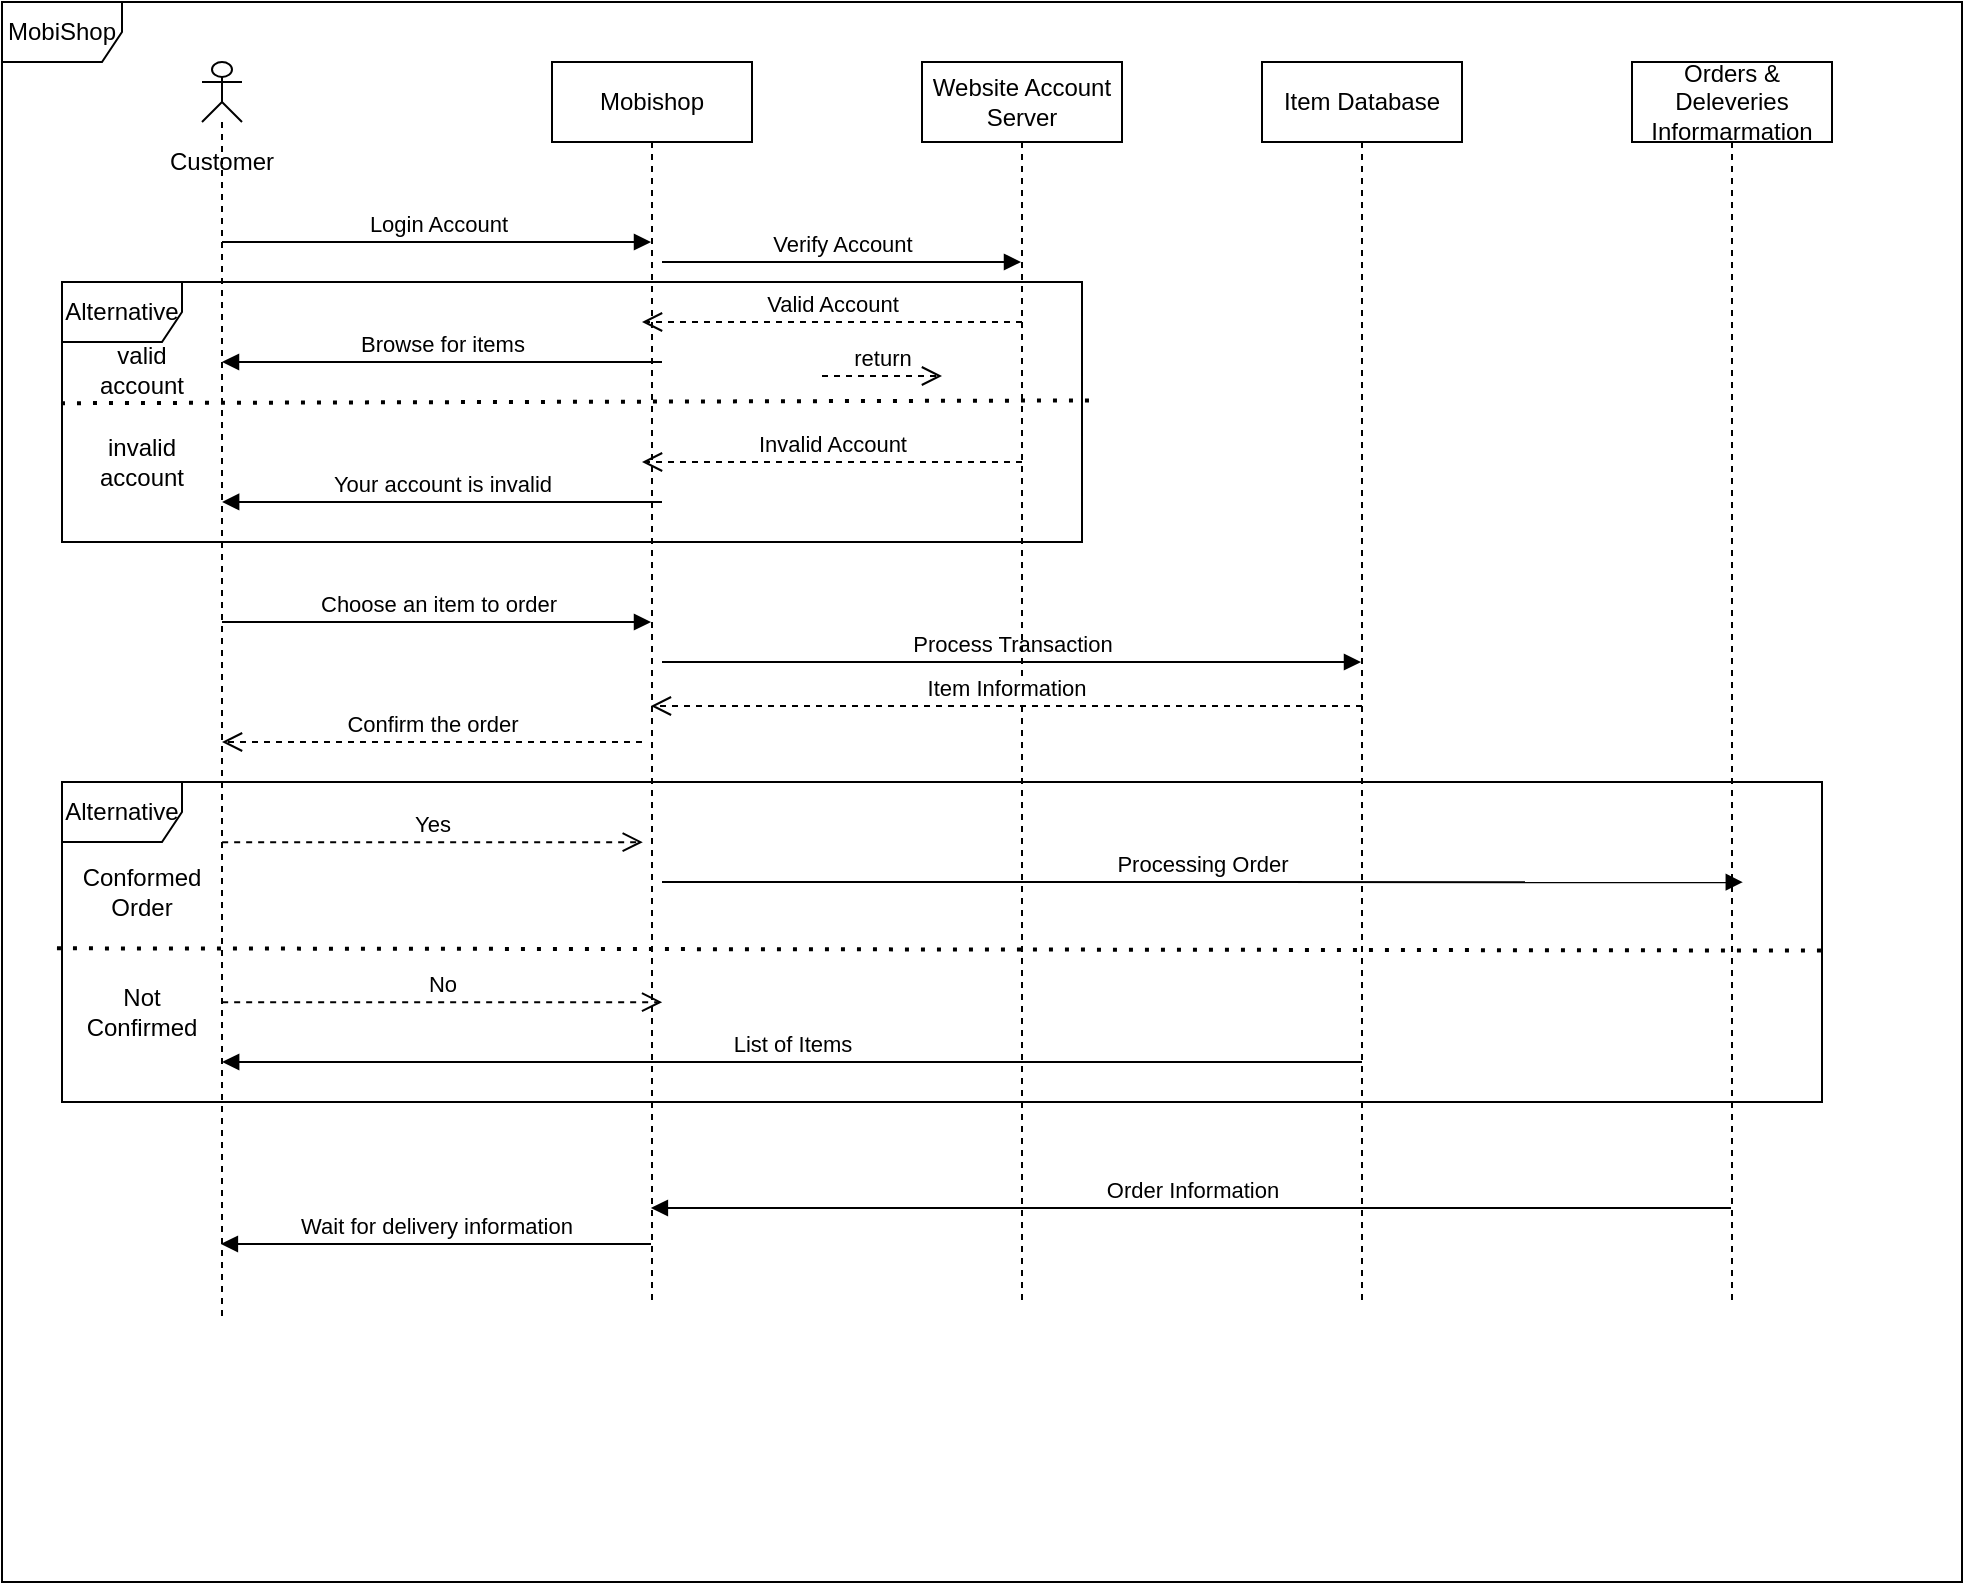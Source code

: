 <mxfile>
    <diagram id="YW0b8mTtPq7nRKunE-hK" name="Page-1">
        <mxGraphModel dx="1158" dy="645" grid="1" gridSize="10" guides="1" tooltips="1" connect="1" arrows="1" fold="1" page="1" pageScale="1" pageWidth="850" pageHeight="1100" math="0" shadow="0">
            <root>
                <mxCell id="0"/>
                <mxCell id="1" parent="0"/>
                <mxCell id="2" value="MobiShop" style="shape=umlFrame;whiteSpace=wrap;html=1;" parent="1" vertex="1">
                    <mxGeometry x="100" y="70" width="980" height="790" as="geometry"/>
                </mxCell>
                <mxCell id="3" value="Customer" style="shape=umlLifeline;participant=umlActor;perimeter=lifelinePerimeter;whiteSpace=wrap;html=1;container=1;collapsible=0;recursiveResize=0;verticalAlign=top;spacingTop=36;outlineConnect=0;size=30;" parent="1" vertex="1">
                    <mxGeometry x="200" y="100" width="20" height="630" as="geometry"/>
                </mxCell>
                <mxCell id="11" value="Login Account" style="html=1;verticalAlign=bottom;endArrow=block;" edge="1" parent="3" target="4">
                    <mxGeometry width="80" relative="1" as="geometry">
                        <mxPoint x="10" y="90" as="sourcePoint"/>
                        <mxPoint x="90" y="90" as="targetPoint"/>
                    </mxGeometry>
                </mxCell>
                <mxCell id="26" value="Choose an item to order" style="html=1;verticalAlign=bottom;endArrow=block;" edge="1" parent="3" target="4">
                    <mxGeometry width="80" relative="1" as="geometry">
                        <mxPoint x="10" y="280" as="sourcePoint"/>
                        <mxPoint x="90" y="280" as="targetPoint"/>
                    </mxGeometry>
                </mxCell>
                <mxCell id="4" value="Mobishop" style="shape=umlLifeline;perimeter=lifelinePerimeter;whiteSpace=wrap;html=1;container=1;collapsible=0;recursiveResize=0;outlineConnect=0;" parent="1" vertex="1">
                    <mxGeometry x="375" y="100" width="100" height="620" as="geometry"/>
                </mxCell>
                <mxCell id="12" value="Verify Account" style="html=1;verticalAlign=bottom;endArrow=block;" edge="1" parent="4" target="6">
                    <mxGeometry width="80" relative="1" as="geometry">
                        <mxPoint x="55" y="100" as="sourcePoint"/>
                        <mxPoint x="135" y="100" as="targetPoint"/>
                    </mxGeometry>
                </mxCell>
                <mxCell id="27" value="Process Transaction" style="html=1;verticalAlign=bottom;endArrow=block;" edge="1" parent="4" target="9">
                    <mxGeometry width="80" relative="1" as="geometry">
                        <mxPoint x="55" y="300" as="sourcePoint"/>
                        <mxPoint x="135" y="300" as="targetPoint"/>
                    </mxGeometry>
                </mxCell>
                <mxCell id="6" value="Website Account Server" style="shape=umlLifeline;perimeter=lifelinePerimeter;whiteSpace=wrap;html=1;container=1;collapsible=0;recursiveResize=0;outlineConnect=0;" parent="1" vertex="1">
                    <mxGeometry x="560" y="100" width="100" height="620" as="geometry"/>
                </mxCell>
                <mxCell id="9" value="Item Database" style="shape=umlLifeline;perimeter=lifelinePerimeter;whiteSpace=wrap;html=1;container=1;collapsible=0;recursiveResize=0;outlineConnect=0;" vertex="1" parent="1">
                    <mxGeometry x="730" y="100" width="100" height="620" as="geometry"/>
                </mxCell>
                <mxCell id="10" value="&lt;span&gt;Orders &amp;amp; Deleveries&lt;/span&gt;&lt;br&gt;&lt;span&gt;Informarmation&lt;/span&gt;" style="shape=umlLifeline;perimeter=lifelinePerimeter;whiteSpace=wrap;html=1;container=1;collapsible=0;recursiveResize=0;outlineConnect=0;" vertex="1" parent="1">
                    <mxGeometry x="915" y="100" width="100" height="620" as="geometry"/>
                </mxCell>
                <mxCell id="13" value="Alternative" style="shape=umlFrame;whiteSpace=wrap;html=1;" vertex="1" parent="1">
                    <mxGeometry x="130" y="210" width="510" height="130" as="geometry"/>
                </mxCell>
                <mxCell id="14" value="Valid Account" style="html=1;verticalAlign=bottom;endArrow=open;dashed=1;endSize=8;" edge="1" parent="1">
                    <mxGeometry relative="1" as="geometry">
                        <mxPoint x="610" y="230" as="sourcePoint"/>
                        <mxPoint x="420" y="230" as="targetPoint"/>
                    </mxGeometry>
                </mxCell>
                <mxCell id="15" value="Browse for items" style="html=1;verticalAlign=bottom;endArrow=block;" edge="1" parent="1">
                    <mxGeometry width="80" relative="1" as="geometry">
                        <mxPoint x="430" y="250" as="sourcePoint"/>
                        <mxPoint x="210" y="250" as="targetPoint"/>
                    </mxGeometry>
                </mxCell>
                <mxCell id="16" value="" style="endArrow=none;dashed=1;html=1;dashPattern=1 3;strokeWidth=2;entryX=1.012;entryY=0.266;entryDx=0;entryDy=0;entryPerimeter=0;exitX=-0.001;exitY=0.273;exitDx=0;exitDy=0;exitPerimeter=0;" edge="1" parent="1">
                    <mxGeometry width="50" height="50" relative="1" as="geometry">
                        <mxPoint x="129.49" y="270.6" as="sourcePoint"/>
                        <mxPoint x="646.12" y="269.2" as="targetPoint"/>
                    </mxGeometry>
                </mxCell>
                <mxCell id="18" value="valid account" style="text;html=1;strokeColor=none;fillColor=none;align=center;verticalAlign=middle;whiteSpace=wrap;rounded=0;" vertex="1" parent="1">
                    <mxGeometry x="140" y="239" width="60" height="30" as="geometry"/>
                </mxCell>
                <mxCell id="19" value="invalid account" style="text;html=1;strokeColor=none;fillColor=none;align=center;verticalAlign=middle;whiteSpace=wrap;rounded=0;" vertex="1" parent="1">
                    <mxGeometry x="140" y="285" width="60" height="30" as="geometry"/>
                </mxCell>
                <mxCell id="20" value="Invalid Account" style="html=1;verticalAlign=bottom;endArrow=open;dashed=1;endSize=8;" edge="1" parent="1">
                    <mxGeometry relative="1" as="geometry">
                        <mxPoint x="610" y="300" as="sourcePoint"/>
                        <mxPoint x="420" y="300" as="targetPoint"/>
                    </mxGeometry>
                </mxCell>
                <mxCell id="24" value="return" style="html=1;verticalAlign=bottom;endArrow=open;dashed=1;endSize=8;exitX=1;exitY=0.95;" edge="1" parent="1">
                    <mxGeometry relative="1" as="geometry">
                        <mxPoint x="570" y="257" as="targetPoint"/>
                        <mxPoint x="510" y="257" as="sourcePoint"/>
                    </mxGeometry>
                </mxCell>
                <mxCell id="25" value="Your account is invalid" style="html=1;verticalAlign=bottom;endArrow=block;entryX=0.157;entryY=0.846;entryDx=0;entryDy=0;entryPerimeter=0;" edge="1" parent="1" target="13">
                    <mxGeometry width="80" relative="1" as="geometry">
                        <mxPoint x="430" y="320" as="sourcePoint"/>
                        <mxPoint x="510" y="320" as="targetPoint"/>
                    </mxGeometry>
                </mxCell>
                <mxCell id="28" value="Item Information" style="html=1;verticalAlign=bottom;endArrow=open;dashed=1;endSize=8;" edge="1" parent="1">
                    <mxGeometry relative="1" as="geometry">
                        <mxPoint x="780" y="422" as="sourcePoint"/>
                        <mxPoint x="424.447" y="422" as="targetPoint"/>
                    </mxGeometry>
                </mxCell>
                <mxCell id="29" value="Confirm the order" style="html=1;verticalAlign=bottom;endArrow=open;dashed=1;endSize=8;" edge="1" parent="1" target="3">
                    <mxGeometry relative="1" as="geometry">
                        <mxPoint x="420" y="440" as="sourcePoint"/>
                        <mxPoint x="340" y="440" as="targetPoint"/>
                    </mxGeometry>
                </mxCell>
                <mxCell id="30" value="Alternative" style="shape=umlFrame;whiteSpace=wrap;html=1;" vertex="1" parent="1">
                    <mxGeometry x="130" y="460" width="880" height="160" as="geometry"/>
                </mxCell>
                <mxCell id="32" value="Conformed Order" style="text;html=1;strokeColor=none;fillColor=none;align=center;verticalAlign=middle;whiteSpace=wrap;rounded=0;" vertex="1" parent="1">
                    <mxGeometry x="140" y="500" width="60" height="30" as="geometry"/>
                </mxCell>
                <mxCell id="33" value="" style="endArrow=none;dashed=1;html=1;dashPattern=1 3;strokeWidth=2;entryX=1;entryY=0.633;entryDx=0;entryDy=0;entryPerimeter=0;exitX=-0.004;exitY=0.626;exitDx=0;exitDy=0;exitPerimeter=0;" edge="1" parent="1">
                    <mxGeometry width="50" height="50" relative="1" as="geometry">
                        <mxPoint x="127.48" y="543.16" as="sourcePoint"/>
                        <mxPoint x="1011" y="544.28" as="targetPoint"/>
                    </mxGeometry>
                </mxCell>
                <mxCell id="34" value="Yes" style="html=1;verticalAlign=bottom;endArrow=open;dashed=1;endSize=8;exitX=0.091;exitY=0.188;exitDx=0;exitDy=0;exitPerimeter=0;entryX=0.33;entryY=0.188;entryDx=0;entryDy=0;entryPerimeter=0;" edge="1" parent="1" source="30" target="30">
                    <mxGeometry relative="1" as="geometry">
                        <mxPoint x="350" y="490" as="sourcePoint"/>
                        <mxPoint x="270" y="490" as="targetPoint"/>
                    </mxGeometry>
                </mxCell>
                <mxCell id="35" value="Processing Order" style="html=1;verticalAlign=bottom;endArrow=block;entryX=0.955;entryY=0.313;entryDx=0;entryDy=0;entryPerimeter=0;" edge="1" parent="1" target="30">
                    <mxGeometry width="80" relative="1" as="geometry">
                        <mxPoint x="430" y="510" as="sourcePoint"/>
                        <mxPoint x="500" y="510" as="targetPoint"/>
                    </mxGeometry>
                </mxCell>
                <mxCell id="36" value="Not Confirmed" style="text;html=1;strokeColor=none;fillColor=none;align=center;verticalAlign=middle;whiteSpace=wrap;rounded=0;" vertex="1" parent="1">
                    <mxGeometry x="140" y="560" width="60" height="30" as="geometry"/>
                </mxCell>
                <mxCell id="37" value="No" style="html=1;verticalAlign=bottom;endArrow=open;dashed=1;endSize=8;exitX=0.091;exitY=0.688;exitDx=0;exitDy=0;exitPerimeter=0;entryX=0.341;entryY=0.688;entryDx=0;entryDy=0;entryPerimeter=0;" edge="1" parent="1" source="30" target="30">
                    <mxGeometry relative="1" as="geometry">
                        <mxPoint x="330" y="580" as="sourcePoint"/>
                        <mxPoint x="250" y="580" as="targetPoint"/>
                    </mxGeometry>
                </mxCell>
                <mxCell id="38" value="List of Items" style="html=1;verticalAlign=bottom;endArrow=block;entryX=0.091;entryY=0.875;entryDx=0;entryDy=0;entryPerimeter=0;" edge="1" parent="1" target="30">
                    <mxGeometry width="80" relative="1" as="geometry">
                        <mxPoint x="780" y="600" as="sourcePoint"/>
                        <mxPoint x="590" y="580" as="targetPoint"/>
                    </mxGeometry>
                </mxCell>
                <mxCell id="39" value="Order Information" style="html=1;verticalAlign=bottom;endArrow=block;" edge="1" parent="1">
                    <mxGeometry width="80" relative="1" as="geometry">
                        <mxPoint x="964.5" y="673" as="sourcePoint"/>
                        <mxPoint x="424.447" y="673" as="targetPoint"/>
                    </mxGeometry>
                </mxCell>
                <mxCell id="40" value="Wait for delivery information" style="html=1;verticalAlign=bottom;endArrow=block;" edge="1" parent="1">
                    <mxGeometry width="80" relative="1" as="geometry">
                        <mxPoint x="424.5" y="691" as="sourcePoint"/>
                        <mxPoint x="209.447" y="691" as="targetPoint"/>
                    </mxGeometry>
                </mxCell>
            </root>
        </mxGraphModel>
    </diagram>
</mxfile>